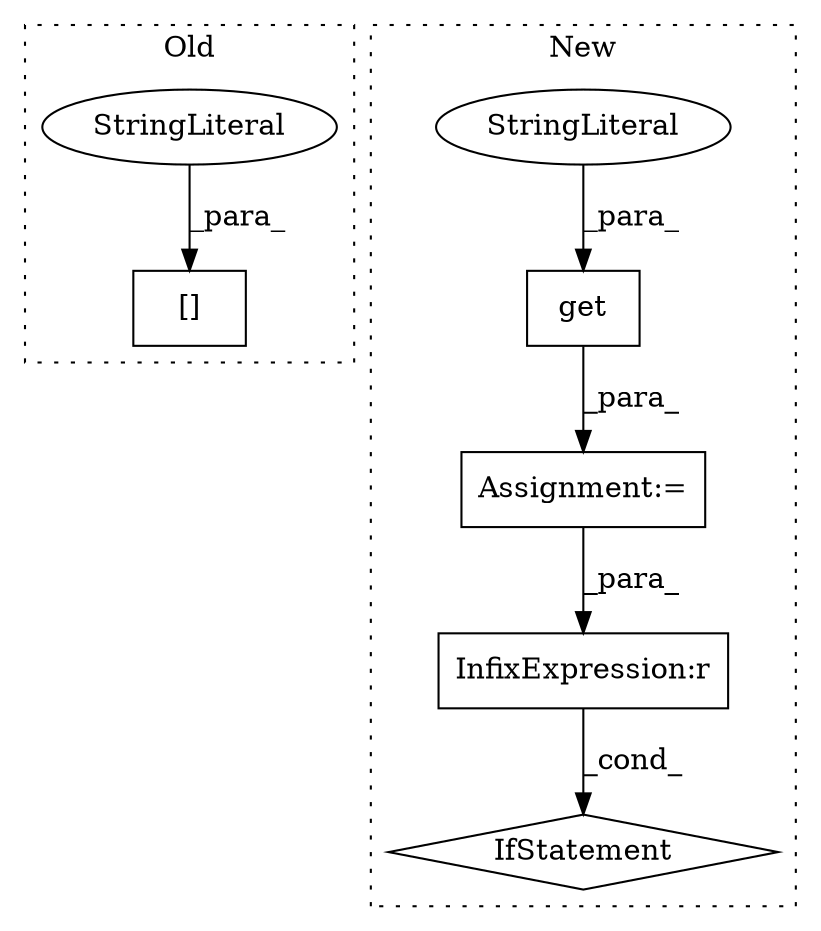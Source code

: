 digraph G {
subgraph cluster0 {
1 [label="[]" a="2" s="4008,4024" l="11,1" shape="box"];
4 [label="StringLiteral" a="45" s="4019" l="5" shape="ellipse"];
label = "Old";
style="dotted";
}
subgraph cluster1 {
2 [label="get" a="32" s="4048,4061" l="4,1" shape="box"];
3 [label="StringLiteral" a="45" s="4052" l="9" shape="ellipse"];
5 [label="Assignment:=" a="7" s="4036" l="1" shape="box"];
6 [label="IfStatement" a="25" s="4071,4097" l="4,2" shape="diamond"];
7 [label="InfixExpression:r" a="27" s="4086" l="4" shape="box"];
label = "New";
style="dotted";
}
2 -> 5 [label="_para_"];
3 -> 2 [label="_para_"];
4 -> 1 [label="_para_"];
5 -> 7 [label="_para_"];
7 -> 6 [label="_cond_"];
}